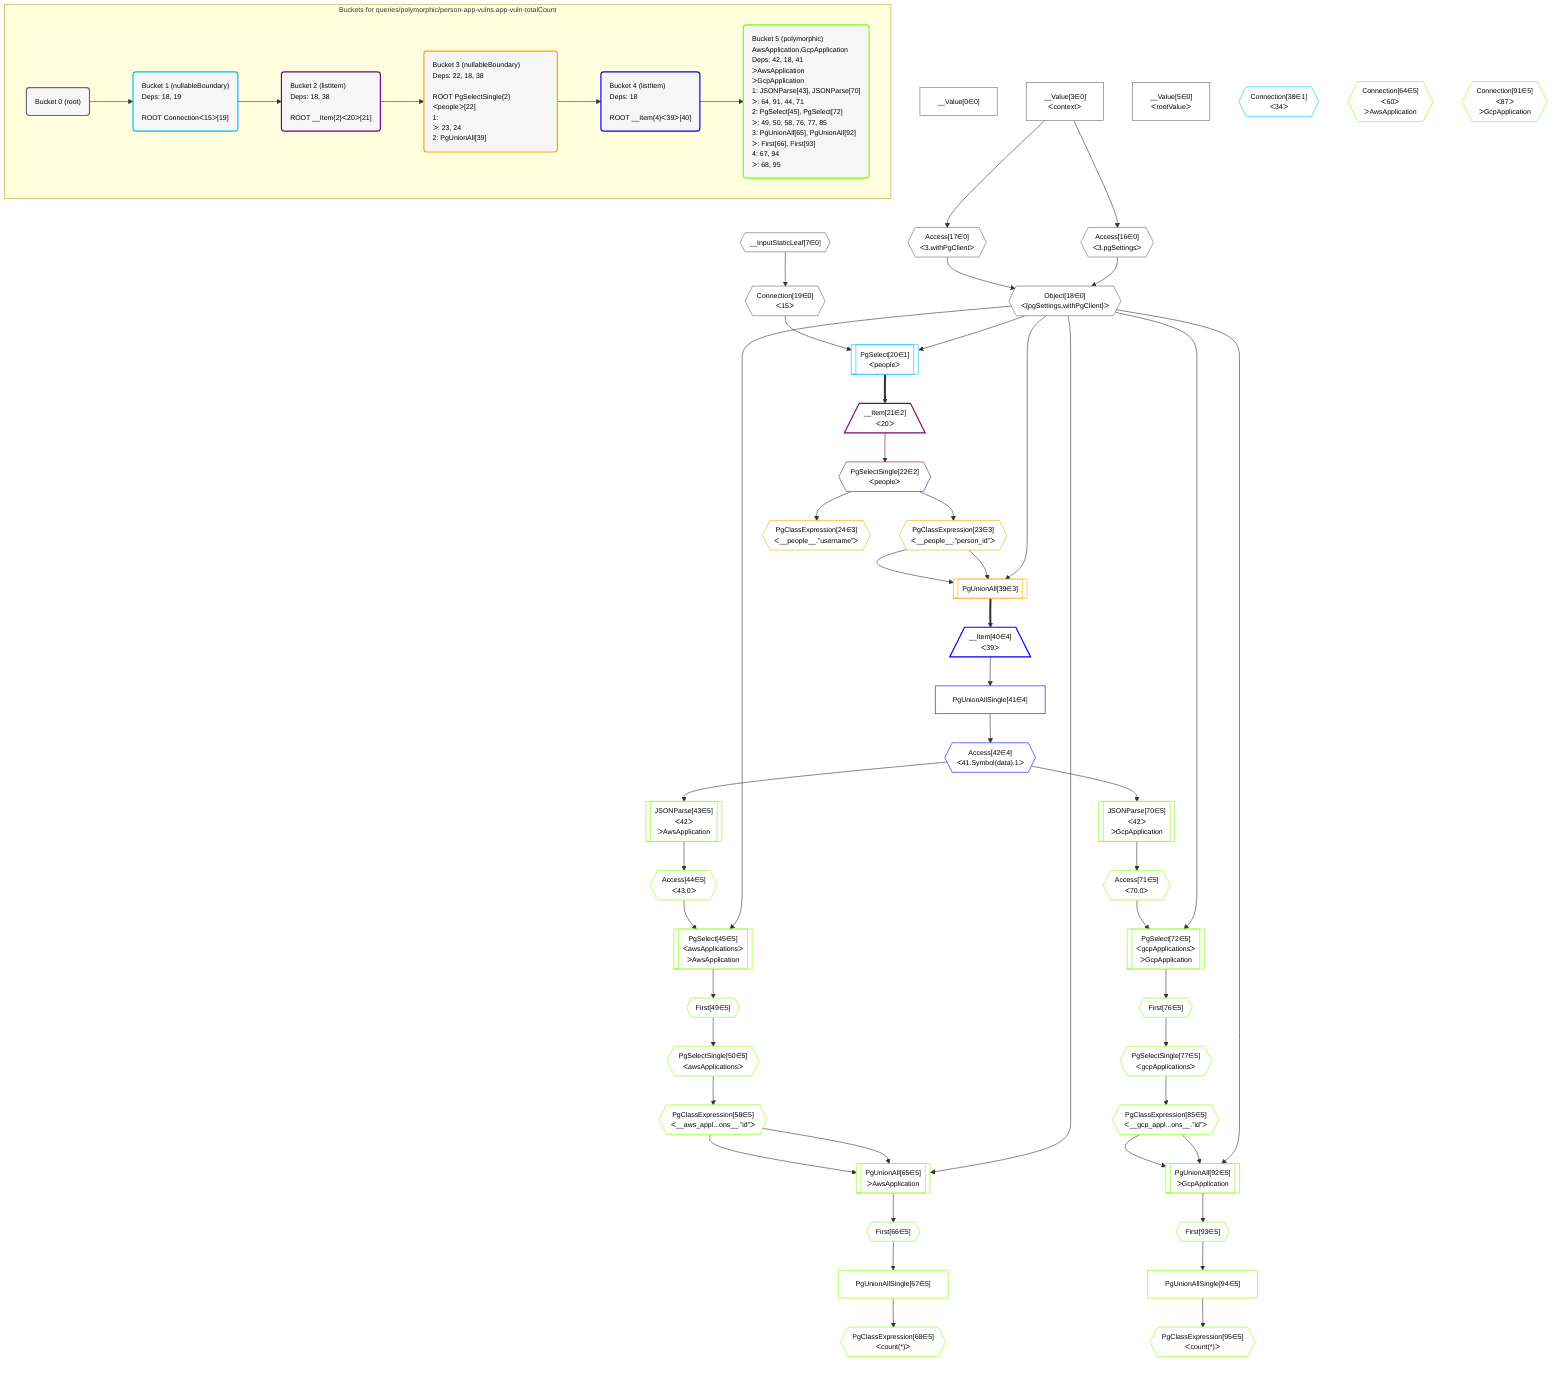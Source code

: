 %%{init: {'themeVariables': { 'fontSize': '12px'}}}%%
graph TD
    classDef path fill:#eee,stroke:#000,color:#000
    classDef plan fill:#fff,stroke-width:1px,color:#000
    classDef itemplan fill:#fff,stroke-width:2px,color:#000
    classDef unbatchedplan fill:#dff,stroke-width:1px,color:#000
    classDef sideeffectplan fill:#fcc,stroke-width:2px,color:#000
    classDef bucket fill:#f6f6f6,color:#000,stroke-width:2px,text-align:left


    %% define steps
    __Value0["__Value[0∈0]"]:::plan
    __Value3["__Value[3∈0]<br />ᐸcontextᐳ"]:::plan
    __Value5["__Value[5∈0]<br />ᐸrootValueᐳ"]:::plan
    __InputStaticLeaf7{{"__InputStaticLeaf[7∈0]"}}:::plan
    Access16{{"Access[16∈0]<br />ᐸ3.pgSettingsᐳ"}}:::plan
    Access17{{"Access[17∈0]<br />ᐸ3.withPgClientᐳ"}}:::plan
    Object18{{"Object[18∈0]<br />ᐸ{pgSettings,withPgClient}ᐳ"}}:::plan
    Connection19{{"Connection[19∈0]<br />ᐸ15ᐳ"}}:::plan
    PgSelect20[["PgSelect[20∈1]<br />ᐸpeopleᐳ"]]:::plan
    __Item21[/"__Item[21∈2]<br />ᐸ20ᐳ"\]:::itemplan
    PgSelectSingle22{{"PgSelectSingle[22∈2]<br />ᐸpeopleᐳ"}}:::plan
    PgClassExpression23{{"PgClassExpression[23∈3]<br />ᐸ__people__.”person_id”ᐳ"}}:::plan
    PgClassExpression24{{"PgClassExpression[24∈3]<br />ᐸ__people__.”username”ᐳ"}}:::plan
    Connection38{{"Connection[38∈1]<br />ᐸ34ᐳ"}}:::plan
    PgUnionAll39[["PgUnionAll[39∈3]"]]:::plan
    __Item40[/"__Item[40∈4]<br />ᐸ39ᐳ"\]:::itemplan
    PgUnionAllSingle41["PgUnionAllSingle[41∈4]"]:::plan
    Access42{{"Access[42∈4]<br />ᐸ41.Symbol(data).1ᐳ"}}:::plan
    JSONParse43[["JSONParse[43∈5]<br />ᐸ42ᐳ<br />ᐳAwsApplication"]]:::plan
    Access44{{"Access[44∈5]<br />ᐸ43.0ᐳ"}}:::plan
    PgSelect45[["PgSelect[45∈5]<br />ᐸawsApplicationsᐳ<br />ᐳAwsApplication"]]:::plan
    First49{{"First[49∈5]"}}:::plan
    PgSelectSingle50{{"PgSelectSingle[50∈5]<br />ᐸawsApplicationsᐳ"}}:::plan
    PgClassExpression58{{"PgClassExpression[58∈5]<br />ᐸ__aws_appl...ons__.”id”ᐳ"}}:::plan
    Connection64{{"Connection[64∈5]<br />ᐸ60ᐳ<br />ᐳAwsApplication"}}:::plan
    PgUnionAll65[["PgUnionAll[65∈5]<br />ᐳAwsApplication"]]:::plan
    First66{{"First[66∈5]"}}:::plan
    PgUnionAllSingle67["PgUnionAllSingle[67∈5]"]:::plan
    PgClassExpression68{{"PgClassExpression[68∈5]<br />ᐸcount(*)ᐳ"}}:::plan
    JSONParse70[["JSONParse[70∈5]<br />ᐸ42ᐳ<br />ᐳGcpApplication"]]:::plan
    Access71{{"Access[71∈5]<br />ᐸ70.0ᐳ"}}:::plan
    PgSelect72[["PgSelect[72∈5]<br />ᐸgcpApplicationsᐳ<br />ᐳGcpApplication"]]:::plan
    First76{{"First[76∈5]"}}:::plan
    PgSelectSingle77{{"PgSelectSingle[77∈5]<br />ᐸgcpApplicationsᐳ"}}:::plan
    PgClassExpression85{{"PgClassExpression[85∈5]<br />ᐸ__gcp_appl...ons__.”id”ᐳ"}}:::plan
    Connection91{{"Connection[91∈5]<br />ᐸ87ᐳ<br />ᐳGcpApplication"}}:::plan
    PgUnionAll92[["PgUnionAll[92∈5]<br />ᐳGcpApplication"]]:::plan
    First93{{"First[93∈5]"}}:::plan
    PgUnionAllSingle94["PgUnionAllSingle[94∈5]"]:::plan
    PgClassExpression95{{"PgClassExpression[95∈5]<br />ᐸcount(*)ᐳ"}}:::plan

    %% plan dependencies
    __Value3 --> Access16
    __Value3 --> Access17
    Access16 & Access17 --> Object18
    __InputStaticLeaf7 --> Connection19
    Object18 & Connection19 --> PgSelect20
    PgSelect20 ==> __Item21
    __Item21 --> PgSelectSingle22
    PgSelectSingle22 --> PgClassExpression23
    PgSelectSingle22 --> PgClassExpression24
    Object18 & PgClassExpression23 & PgClassExpression23 --> PgUnionAll39
    PgUnionAll39 ==> __Item40
    __Item40 --> PgUnionAllSingle41
    PgUnionAllSingle41 --> Access42
    Access42 --> JSONParse43
    JSONParse43 --> Access44
    Object18 & Access44 --> PgSelect45
    PgSelect45 --> First49
    First49 --> PgSelectSingle50
    PgSelectSingle50 --> PgClassExpression58
    Object18 & PgClassExpression58 & PgClassExpression58 --> PgUnionAll65
    PgUnionAll65 --> First66
    First66 --> PgUnionAllSingle67
    PgUnionAllSingle67 --> PgClassExpression68
    Access42 --> JSONParse70
    JSONParse70 --> Access71
    Object18 & Access71 --> PgSelect72
    PgSelect72 --> First76
    First76 --> PgSelectSingle77
    PgSelectSingle77 --> PgClassExpression85
    Object18 & PgClassExpression85 & PgClassExpression85 --> PgUnionAll92
    PgUnionAll92 --> First93
    First93 --> PgUnionAllSingle94
    PgUnionAllSingle94 --> PgClassExpression95

    subgraph "Buckets for queries/polymorphic/person-app-vulns.app-vuln-totalCount"
    Bucket0("Bucket 0 (root)"):::bucket
    classDef bucket0 stroke:#696969
    class Bucket0,__Value0,__Value3,__Value5,__InputStaticLeaf7,Access16,Access17,Object18,Connection19 bucket0
    Bucket1("Bucket 1 (nullableBoundary)<br />Deps: 18, 19<br /><br />ROOT Connectionᐸ15ᐳ[19]"):::bucket
    classDef bucket1 stroke:#00bfff
    class Bucket1,PgSelect20,Connection38 bucket1
    Bucket2("Bucket 2 (listItem)<br />Deps: 18, 38<br /><br />ROOT __Item{2}ᐸ20ᐳ[21]"):::bucket
    classDef bucket2 stroke:#7f007f
    class Bucket2,__Item21,PgSelectSingle22 bucket2
    Bucket3("Bucket 3 (nullableBoundary)<br />Deps: 22, 18, 38<br /><br />ROOT PgSelectSingle{2}ᐸpeopleᐳ[22]<br />1: <br />ᐳ: 23, 24<br />2: PgUnionAll[39]"):::bucket
    classDef bucket3 stroke:#ffa500
    class Bucket3,PgClassExpression23,PgClassExpression24,PgUnionAll39 bucket3
    Bucket4("Bucket 4 (listItem)<br />Deps: 18<br /><br />ROOT __Item{4}ᐸ39ᐳ[40]"):::bucket
    classDef bucket4 stroke:#0000ff
    class Bucket4,__Item40,PgUnionAllSingle41,Access42 bucket4
    Bucket5("Bucket 5 (polymorphic)<br />AwsApplication,GcpApplication<br />Deps: 42, 18, 41<br />ᐳAwsApplication<br />ᐳGcpApplication<br />1: JSONParse[43], JSONParse[70]<br />ᐳ: 64, 91, 44, 71<br />2: PgSelect[45], PgSelect[72]<br />ᐳ: 49, 50, 58, 76, 77, 85<br />3: PgUnionAll[65], PgUnionAll[92]<br />ᐳ: First[66], First[93]<br />4: 67, 94<br />ᐳ: 68, 95"):::bucket
    classDef bucket5 stroke:#7fff00
    class Bucket5,JSONParse43,Access44,PgSelect45,First49,PgSelectSingle50,PgClassExpression58,Connection64,PgUnionAll65,First66,PgUnionAllSingle67,PgClassExpression68,JSONParse70,Access71,PgSelect72,First76,PgSelectSingle77,PgClassExpression85,Connection91,PgUnionAll92,First93,PgUnionAllSingle94,PgClassExpression95 bucket5
    Bucket0 --> Bucket1
    Bucket1 --> Bucket2
    Bucket2 --> Bucket3
    Bucket3 --> Bucket4
    Bucket4 --> Bucket5
    end
